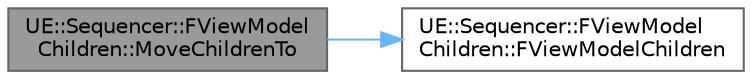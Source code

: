 digraph "UE::Sequencer::FViewModelChildren::MoveChildrenTo"
{
 // INTERACTIVE_SVG=YES
 // LATEX_PDF_SIZE
  bgcolor="transparent";
  edge [fontname=Helvetica,fontsize=10,labelfontname=Helvetica,labelfontsize=10];
  node [fontname=Helvetica,fontsize=10,shape=box,height=0.2,width=0.4];
  rankdir="LR";
  Node1 [id="Node000001",label="UE::Sequencer::FViewModel\lChildren::MoveChildrenTo",height=0.2,width=0.4,color="gray40", fillcolor="grey60", style="filled", fontcolor="black",tooltip="Move all these children into the specified destination list, changing parent pointers if necessary."];
  Node1 -> Node2 [id="edge1_Node000001_Node000002",color="steelblue1",style="solid",tooltip=" "];
  Node2 [id="Node000002",label="UE::Sequencer::FViewModel\lChildren::FViewModelChildren",height=0.2,width=0.4,color="grey40", fillcolor="white", style="filled",URL="$d9/dfd/structUE_1_1Sequencer_1_1FViewModelChildren.html#a94bd13b9a26c7d8a30589ddbfebd72fc",tooltip=" "];
}
